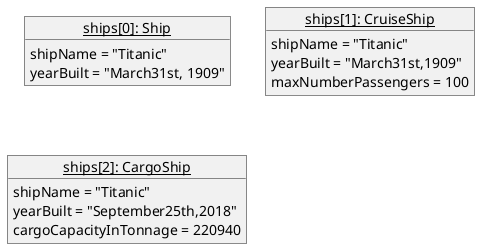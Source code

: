 @startuml

object "<u>ships[0]: Ship" as Ship
Ship : shipName = "Titanic"
Ship : yearBuilt = "March31st, 1909"


object "<u>ships[1]: CruiseShip" as CruiseShip
CruiseShip : shipName = "Titanic"
CruiseShip : yearBuilt = "March31st,1909"
CruiseShip : maxNumberPassengers = 100

object "<u>ships[2]: CargoShip" as CargoShip
CargoShip : shipName = "Titanic"
CargoShip : yearBuilt = "September25th,2018"
CargoShip : cargoCapacityInTonnage = 220940

@enduml
